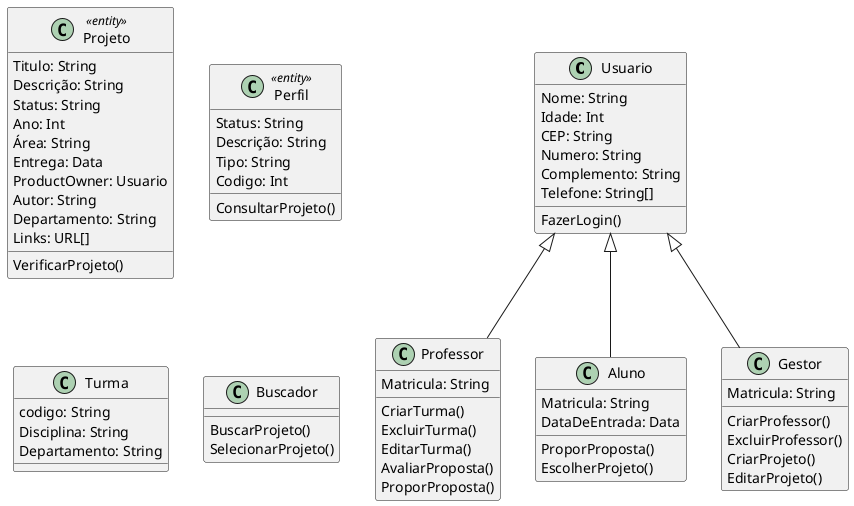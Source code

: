 @startuml
class Usuario {
    Nome: String
    Idade: Int
    CEP: String
    Numero: String
    Complemento: String
    Telefone: String[]

    FazerLogin()
}

class Professor {
    Matricula: String 

    CriarTurma()
    ExcluirTurma()
    EditarTurma()
    AvaliarProposta()
    ProporProposta()
}

class Aluno {
    Matricula: String
    DataDeEntrada: Data

    ProporProposta()
    EscolherProjeto()
}

class Gestor {
    Matricula: String

    CriarProfessor()
    ExcluirProfessor()
    CriarProjeto()
    EditarProjeto()
}

class Projeto <<entity>> {
    Titulo: String
    Descrição: String
    Status: String
    Ano: Int
    Área: String
    Entrega: Data
    ProductOwner: Usuario
    Autor: String
    Departamento: String
    Links: URL[]

    VerificarProjeto()
}

class Perfil <<entity>> {
    Status: String
    Descrição: String
    Tipo: String
    Codigo: Int
    
    ConsultarProjeto()
}

class Turma {
    codigo: String
    Disciplina: String
    Departamento: String
}

class Buscador {
    BuscarProjeto()
    SelecionarProjeto()
}

Usuario <|-- Professor
Usuario <|-- Aluno
Usuario <|-- Gestor

@enduml

